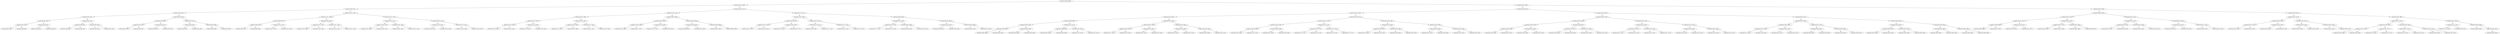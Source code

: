 digraph G{
260389816 [label="Node{data=[4958, 4958]}"]
260389816 -> 988053327
988053327 [label="Node{data=[1348, 1348]}"]
988053327 -> 951810282
951810282 [label="Node{data=[961, 961]}"]
951810282 -> 292255799
292255799 [label="Node{data=[945, 945]}"]
292255799 -> 924174681
924174681 [label="Node{data=[937, 937]}"]
924174681 -> 781371123
781371123 [label="Node{data=[933, 933]}"]
781371123 -> 1292736483
1292736483 [label="Node{data=[878, 878]}"]
1292736483 -> 124642485
124642485 [label="Node{data=[867, 867]}"]
1292736483 -> 506182144
506182144 [label="Node{data=[906, 906]}"]
781371123 -> 641090152
641090152 [label="Node{data=[935, 935]}"]
641090152 -> 119892930
119892930 [label="Node{data=[934, 934]}"]
641090152 -> 1862627295
1862627295 [label="Node{data=[936, 936]}"]
924174681 -> 750592901
750592901 [label="Node{data=[941, 941]}"]
750592901 -> 948699512
948699512 [label="Node{data=[939, 939]}"]
948699512 -> 349898448
349898448 [label="Node{data=[938, 938]}"]
948699512 -> 1357178883
1357178883 [label="Node{data=[940, 940]}"]
750592901 -> 360728721
360728721 [label="Node{data=[943, 943]}"]
360728721 -> 1298078872
1298078872 [label="Node{data=[942, 942]}"]
360728721 -> 25063013
25063013 [label="Node{data=[944, 944]}"]
292255799 -> 1991064249
1991064249 [label="Node{data=[953, 953]}"]
1991064249 -> 1644048445
1644048445 [label="Node{data=[949, 949]}"]
1644048445 -> 1416645446
1416645446 [label="Node{data=[947, 947]}"]
1416645446 -> 646912747
646912747 [label="Node{data=[946, 946]}"]
1416645446 -> 971543665
971543665 [label="Node{data=[948, 948]}"]
1644048445 -> 696726697
696726697 [label="Node{data=[951, 951]}"]
696726697 -> 2147180708
2147180708 [label="Node{data=[950, 950]}"]
696726697 -> 570258930
570258930 [label="Node{data=[952, 952]}"]
1991064249 -> 1556817568
1556817568 [label="Node{data=[957, 957]}"]
1556817568 -> 1291416556
1291416556 [label="Node{data=[955, 955]}"]
1291416556 -> 1755563159
1755563159 [label="Node{data=[954, 954]}"]
1291416556 -> 574320276
574320276 [label="Node{data=[956, 956]}"]
1556817568 -> 666939989
666939989 [label="Node{data=[959, 959]}"]
666939989 -> 539083602
539083602 [label="Node{data=[958, 958]}"]
666939989 -> 1448094909
1448094909 [label="Node{data=[960, 960]}"]
951810282 -> 803645229
803645229 [label="Node{data=[1193, 1193]}"]
803645229 -> 227998366
227998366 [label="Node{data=[1185, 1185]}"]
227998366 -> 587432749
587432749 [label="Node{data=[996, 996]}"]
587432749 -> 1960932916
1960932916 [label="Node{data=[963, 963]}"]
1960932916 -> 1856272458
1856272458 [label="Node{data=[962, 962]}"]
1960932916 -> 1423719690
1423719690 [label="Node{data=[965, 965]}"]
587432749 -> 1811531351
1811531351 [label="Node{data=[1037, 1037]}"]
1811531351 -> 341200330
341200330 [label="Node{data=[1007, 1007]}"]
1811531351 -> 1501368610
1501368610 [label="Node{data=[1184, 1184]}"]
227998366 -> 1828475754
1828475754 [label="Node{data=[1189, 1189]}"]
1828475754 -> 1234365404
1234365404 [label="Node{data=[1187, 1187]}"]
1234365404 -> 1871501113
1871501113 [label="Node{data=[1186, 1186]}"]
1234365404 -> 1581858795
1581858795 [label="Node{data=[1188, 1188]}"]
1828475754 -> 1352679499
1352679499 [label="Node{data=[1191, 1191]}"]
1352679499 -> 238194056
238194056 [label="Node{data=[1190, 1190]}"]
1352679499 -> 126789224
126789224 [label="Node{data=[1192, 1192]}"]
803645229 -> 279930645
279930645 [label="Node{data=[1201, 1201]}"]
279930645 -> 1113579347
1113579347 [label="Node{data=[1197, 1197]}"]
1113579347 -> 1486570589
1486570589 [label="Node{data=[1195, 1195]}"]
1486570589 -> 718537920
718537920 [label="Node{data=[1194, 1194]}"]
1486570589 -> 1093163328
1093163328 [label="Node{data=[1196, 1196]}"]
1113579347 -> 2100409201
2100409201 [label="Node{data=[1199, 1199]}"]
2100409201 -> 2139797798
2139797798 [label="Node{data=[1198, 1198]}"]
2100409201 -> 1978814483
1978814483 [label="Node{data=[1200, 1200]}"]
279930645 -> 1981015476
1981015476 [label="Node{data=[1205, 1205]}"]
1981015476 -> 113867324
113867324 [label="Node{data=[1203, 1203]}"]
113867324 -> 740339786
740339786 [label="Node{data=[1202, 1202]}"]
113867324 -> 1270161173
1270161173 [label="Node{data=[1204, 1204]}"]
1981015476 -> 576875922
576875922 [label="Node{data=[1207, 1207]}"]
576875922 -> 1865939832
1865939832 [label="Node{data=[1206, 1206]}"]
576875922 -> 1178379316
1178379316 [label="Node{data=[1208, 1208]}"]
988053327 -> 630347345
630347345 [label="Node{data=[3700, 3700]}"]
630347345 -> 338538892
338538892 [label="Node{data=[1554, 1554]}"]
338538892 -> 1150379082
1150379082 [label="Node{data=[1546, 1546]}"]
1150379082 -> 1731163624
1731163624 [label="Node{data=[1542, 1542]}"]
1731163624 -> 1345886082
1345886082 [label="Node{data=[1540, 1540]}"]
1345886082 -> 702610904
702610904 [label="Node{data=[1539, 1539]}"]
1345886082 -> 1721528218
1721528218 [label="Node{data=[1541, 1541]}"]
1731163624 -> 2055263892
2055263892 [label="Node{data=[1544, 1544]}"]
2055263892 -> 1846594241
1846594241 [label="Node{data=[1543, 1543]}"]
2055263892 -> 1085334758
1085334758 [label="Node{data=[1545, 1545]}"]
1150379082 -> 1171633109
1171633109 [label="Node{data=[1550, 1550]}"]
1171633109 -> 958261645
958261645 [label="Node{data=[1548, 1548]}"]
958261645 -> 1362324141
1362324141 [label="Node{data=[1547, 1547]}"]
958261645 -> 375595961
375595961 [label="Node{data=[1549, 1549]}"]
1171633109 -> 2118148539
2118148539 [label="Node{data=[1552, 1552]}"]
2118148539 -> 684174975
684174975 [label="Node{data=[1551, 1551]}"]
2118148539 -> 1651232712
1651232712 [label="Node{data=[1553, 1553]}"]
338538892 -> 1838827223
1838827223 [label="Node{data=[3685, 3685]}"]
1838827223 -> 271236966
271236966 [label="Node{data=[1558, 1558]}"]
271236966 -> 93015882
93015882 [label="Node{data=[1556, 1556]}"]
93015882 -> 958580156
958580156 [label="Node{data=[1555, 1555]}"]
93015882 -> 103911601
103911601 [label="Node{data=[1557, 1557]}"]
271236966 -> 1126555294
1126555294 [label="Node{data=[1629, 1629]}"]
1126555294 -> 470497455
470497455 [label="Node{data=[1574, 1574]}"]
1126555294 -> 858456503
858456503 [label="Node{data=[3661, 3661]}"]
1838827223 -> 966114171
966114171 [label="Node{data=[3696, 3696]}"]
966114171 -> 1411994617
1411994617 [label="Node{data=[3694, 3694]}"]
1411994617 -> 287491987
287491987 [label="Node{data=[3693, 3693]}"]
1411994617 -> 2062506681
2062506681 [label="Node{data=[3695, 3695]}"]
966114171 -> 1857382652
1857382652 [label="Node{data=[3698, 3698]}"]
1857382652 -> 1889359944
1889359944 [label="Node{data=[3697, 3697]}"]
1857382652 -> 2005145495
2005145495 [label="Node{data=[3699, 3699]}"]
630347345 -> 2000597324
2000597324 [label="Node{data=[3716, 3716]}"]
2000597324 -> 847893983
847893983 [label="Node{data=[3708, 3708]}"]
847893983 -> 676103390
676103390 [label="Node{data=[3704, 3704]}"]
676103390 -> 2133006063
2133006063 [label="Node{data=[3702, 3702]}"]
2133006063 -> 2106948758
2106948758 [label="Node{data=[3701, 3701]}"]
2133006063 -> 21920214
21920214 [label="Node{data=[3703, 3703]}"]
676103390 -> 1298691925
1298691925 [label="Node{data=[3706, 3706]}"]
1298691925 -> 714839161
714839161 [label="Node{data=[3705, 3705]}"]
1298691925 -> 2084322416
2084322416 [label="Node{data=[3707, 3707]}"]
847893983 -> 240024296
240024296 [label="Node{data=[3712, 3712]}"]
240024296 -> 1205931
1205931 [label="Node{data=[3710, 3710]}"]
1205931 -> 1985741452
1985741452 [label="Node{data=[3709, 3709]}"]
1205931 -> 1797156747
1797156747 [label="Node{data=[3711, 3711]}"]
240024296 -> 377147706
377147706 [label="Node{data=[3714, 3714]}"]
377147706 -> 97438304
97438304 [label="Node{data=[3713, 3713]}"]
377147706 -> 319877175
319877175 [label="Node{data=[3715, 3715]}"]
2000597324 -> 191539177
191539177 [label="Node{data=[4950, 4950]}"]
191539177 -> 1264145599
1264145599 [label="Node{data=[3756, 3756]}"]
1264145599 -> 943135358
943135358 [label="Node{data=[3718, 3718]}"]
943135358 -> 741524487
741524487 [label="Node{data=[3717, 3717]}"]
943135358 -> 1916365703
1916365703 [label="Node{data=[3719, 3719]}"]
1264145599 -> 1942234579
1942234579 [label="Node{data=[4885, 4885]}"]
1942234579 -> 1939879231
1939879231 [label="Node{data=[4618, 4618]}"]
1942234579 -> 1233704368
1233704368 [label="Node{data=[4917, 4917]}"]
191539177 -> 1893001813
1893001813 [label="Node{data=[4954, 4954]}"]
1893001813 -> 585937697
585937697 [label="Node{data=[4952, 4952]}"]
585937697 -> 1352098702
1352098702 [label="Node{data=[4951, 4951]}"]
585937697 -> 1606224249
1606224249 [label="Node{data=[4953, 4953]}"]
1893001813 -> 149739161
149739161 [label="Node{data=[4956, 4956]}"]
149739161 -> 1331566878
1331566878 [label="Node{data=[4955, 4955]}"]
149739161 -> 616470632
616470632 [label="Node{data=[4957, 4957]}"]
260389816 -> 327138119
327138119 [label="Node{data=[5667, 5667]}"]
327138119 -> 2101997487
2101997487 [label="Node{data=[5294, 5294]}"]
2101997487 -> 1122013169
1122013169 [label="Node{data=[5032, 5032]}"]
1122013169 -> 315437597
315437597 [label="Node{data=[5016, 5016]}"]
315437597 -> 2080769664
2080769664 [label="Node{data=[4966, 4966]}"]
2080769664 -> 1317059128
1317059128 [label="Node{data=[4962, 4962]}"]
1317059128 -> 148450078
148450078 [label="Node{data=[4960, 4960]}"]
148450078 -> 1937751490
1937751490 [label="Node{data=[4959, 4959]}"]
148450078 -> 1065453355
1065453355 [label="Node{data=[4961, 4961]}"]
1317059128 -> 1956363161
1956363161 [label="Node{data=[4964, 4964]}"]
1956363161 -> 895221711
895221711 [label="Node{data=[4963, 4963]}"]
1956363161 -> 994366731
994366731 [label="Node{data=[4965, 4965]}"]
2080769664 -> 139441559
139441559 [label="Node{data=[5012, 5012]}"]
139441559 -> 555847796
555847796 [label="Node{data=[4968, 4968]}"]
555847796 -> 1273931288
1273931288 [label="Node{data=[4967, 4967]}"]
555847796 -> 1444929251
1444929251 [label="Node{data=[4990, 4990]}"]
139441559 -> 587803322
587803322 [label="Node{data=[5014, 5014]}"]
587803322 -> 235322527
235322527 [label="Node{data=[5013, 5013]}"]
587803322 -> 811996449
811996449 [label="Node{data=[5015, 5015]}"]
315437597 -> 413547784
413547784 [label="Node{data=[5024, 5024]}"]
413547784 -> 1922078812
1922078812 [label="Node{data=[5020, 5020]}"]
1922078812 -> 1237922005
1237922005 [label="Node{data=[5018, 5018]}"]
1237922005 -> 1225194448
1225194448 [label="Node{data=[5017, 5017]}"]
1237922005 -> 1617023365
1617023365 [label="Node{data=[5019, 5019]}"]
1922078812 -> 382068653
382068653 [label="Node{data=[5022, 5022]}"]
382068653 -> 369766968
369766968 [label="Node{data=[5021, 5021]}"]
382068653 -> 1747747666
1747747666 [label="Node{data=[5023, 5023]}"]
413547784 -> 103782955
103782955 [label="Node{data=[5028, 5028]}"]
103782955 -> 1072627148
1072627148 [label="Node{data=[5026, 5026]}"]
1072627148 -> 2024965115
2024965115 [label="Node{data=[5025, 5025]}"]
1072627148 -> 1955113388
1955113388 [label="Node{data=[5027, 5027]}"]
103782955 -> 244095956
244095956 [label="Node{data=[5030, 5030]}"]
244095956 -> 1178867540
1178867540 [label="Node{data=[5029, 5029]}"]
244095956 -> 705030460
705030460 [label="Node{data=[5031, 5031]}"]
1122013169 -> 468840473
468840473 [label="Node{data=[5278, 5278]}"]
468840473 -> 1900645000
1900645000 [label="Node{data=[5270, 5270]}"]
1900645000 -> 399625538
399625538 [label="Node{data=[5266, 5266]}"]
399625538 -> 303598221
303598221 [label="Node{data=[5038, 5038]}"]
303598221 -> 108909039
108909039 [label="Node{data=[5033, 5033]}"]
303598221 -> 995956322
995956322 [label="Node{data=[5212, 5212]}"]
399625538 -> 578774934
578774934 [label="Node{data=[5268, 5268]}"]
578774934 -> 1952828854
1952828854 [label="Node{data=[5267, 5267]}"]
578774934 -> 486512764
486512764 [label="Node{data=[5269, 5269]}"]
1900645000 -> 1329755015
1329755015 [label="Node{data=[5274, 5274]}"]
1329755015 -> 383315502
383315502 [label="Node{data=[5272, 5272]}"]
383315502 -> 1284147518
1284147518 [label="Node{data=[5271, 5271]}"]
383315502 -> 743888043
743888043 [label="Node{data=[5273, 5273]}"]
1329755015 -> 1892959469
1892959469 [label="Node{data=[5276, 5276]}"]
1892959469 -> 556563783
556563783 [label="Node{data=[5275, 5275]}"]
1892959469 -> 964150053
964150053 [label="Node{data=[5277, 5277]}"]
468840473 -> 589212460
589212460 [label="Node{data=[5286, 5286]}"]
589212460 -> 1899982990
1899982990 [label="Node{data=[5282, 5282]}"]
1899982990 -> 867954091
867954091 [label="Node{data=[5280, 5280]}"]
867954091 -> 886210066
886210066 [label="Node{data=[5279, 5279]}"]
867954091 -> 1648616559
1648616559 [label="Node{data=[5281, 5281]}"]
1899982990 -> 1760711593
1760711593 [label="Node{data=[5284, 5284]}"]
1760711593 -> 71843241
71843241 [label="Node{data=[5283, 5283]}"]
1760711593 -> 592310748
592310748 [label="Node{data=[5285, 5285]}"]
589212460 -> 1582303558
1582303558 [label="Node{data=[5290, 5290]}"]
1582303558 -> 616920638
616920638 [label="Node{data=[5288, 5288]}"]
616920638 -> 1629860474
1629860474 [label="Node{data=[5287, 5287]}"]
616920638 -> 766147731
766147731 [label="Node{data=[5289, 5289]}"]
1582303558 -> 1936607833
1936607833 [label="Node{data=[5292, 5292]}"]
1936607833 -> 2090186380
2090186380 [label="Node{data=[5291, 5291]}"]
1936607833 -> 821001478
821001478 [label="Node{data=[5293, 5293]}"]
2101997487 -> 1314902380
1314902380 [label="Node{data=[5426, 5426]}"]
1314902380 -> 1331852924
1331852924 [label="Node{data=[5343, 5343]}"]
1331852924 -> 504535242
504535242 [label="Node{data=[5335, 5335]}"]
504535242 -> 1432273219
1432273219 [label="Node{data=[5298, 5298]}"]
1432273219 -> 1706737205
1706737205 [label="Node{data=[5296, 5296]}"]
1706737205 -> 968353128
968353128 [label="Node{data=[5295, 5295]}"]
1706737205 -> 862584412
862584412 [label="Node{data=[5297, 5297]}"]
1432273219 -> 270431659
270431659 [label="Node{data=[5300, 5300]}"]
270431659 -> 543500939
543500939 [label="Node{data=[5299, 5299]}"]
270431659 -> 645863242
645863242 [label="Node{data=[5301, 5301]}"]
504535242 -> 1519945415
1519945415 [label="Node{data=[5339, 5339]}"]
1519945415 -> 969409298
969409298 [label="Node{data=[5337, 5337]}"]
969409298 -> 821053394
821053394 [label="Node{data=[5336, 5336]}"]
969409298 -> 1852556225
1852556225 [label="Node{data=[5338, 5338]}"]
1519945415 -> 1893457525
1893457525 [label="Node{data=[5341, 5341]}"]
1893457525 -> 158503919
158503919 [label="Node{data=[5340, 5340]}"]
1893457525 -> 990809028
990809028 [label="Node{data=[5342, 5342]}"]
1331852924 -> 189473455
189473455 [label="Node{data=[5418, 5418]}"]
189473455 -> 634219973
634219973 [label="Node{data=[5414, 5414]}"]
634219973 -> 951938936
951938936 [label="Node{data=[5412, 5412]}"]
951938936 -> 1998750464
1998750464 [label="Node{data=[5411, 5411]}"]
951938936 -> 632195345
632195345 [label="Node{data=[5413, 5413]}"]
634219973 -> 1799584548
1799584548 [label="Node{data=[5416, 5416]}"]
1799584548 -> 953552795
953552795 [label="Node{data=[5415, 5415]}"]
1799584548 -> 1536139522
1536139522 [label="Node{data=[5417, 5417]}"]
189473455 -> 179854691
179854691 [label="Node{data=[5422, 5422]}"]
179854691 -> 2060623179
2060623179 [label="Node{data=[5420, 5420]}"]
2060623179 -> 1920008029
1920008029 [label="Node{data=[5419, 5419]}"]
2060623179 -> 1414649760
1414649760 [label="Node{data=[5421, 5421]}"]
179854691 -> 483052300
483052300 [label="Node{data=[5424, 5424]}"]
483052300 -> 1922835739
1922835739 [label="Node{data=[5423, 5423]}"]
483052300 -> 123971074
123971074 [label="Node{data=[5425, 5425]}"]
1314902380 -> 1565887897
1565887897 [label="Node{data=[5651, 5651]}"]
1565887897 -> 386776980
386776980 [label="Node{data=[5434, 5434]}"]
386776980 -> 78308499
78308499 [label="Node{data=[5430, 5430]}"]
78308499 -> 509809074
509809074 [label="Node{data=[5428, 5428]}"]
509809074 -> 1873505954
1873505954 [label="Node{data=[5427, 5427]}"]
509809074 -> 362847708
362847708 [label="Node{data=[5429, 5429]}"]
78308499 -> 1191013767
1191013767 [label="Node{data=[5432, 5432]}"]
1191013767 -> 1075124843
1075124843 [label="Node{data=[5431, 5431]}"]
1191013767 -> 1954521781
1954521781 [label="Node{data=[5433, 5433]}"]
386776980 -> 1696636827
1696636827 [label="Node{data=[5572, 5572]}"]
1696636827 -> 1218205677
1218205677 [label="Node{data=[5528, 5528]}"]
1218205677 -> 540203735
540203735 [label="Node{data=[5490, 5490]}"]
1218205677 -> 701611630
701611630 [label="Node{data=[5559, 5559]}"]
1696636827 -> 1215049864
1215049864 [label="Node{data=[5649, 5649]}"]
1215049864 -> 1659188567
1659188567 [label="Node{data=[5604, 5604]}"]
1215049864 -> 1421328318
1421328318 [label="Node{data=[5650, 5650]}"]
1565887897 -> 1890666888
1890666888 [label="Node{data=[5659, 5659]}"]
1890666888 -> 1508953958
1508953958 [label="Node{data=[5655, 5655]}"]
1508953958 -> 317982338
317982338 [label="Node{data=[5653, 5653]}"]
317982338 -> 2077688109
2077688109 [label="Node{data=[5652, 5652]}"]
317982338 -> 22084310
22084310 [label="Node{data=[5654, 5654]}"]
1508953958 -> 1577356901
1577356901 [label="Node{data=[5657, 5657]}"]
1577356901 -> 1819689777
1819689777 [label="Node{data=[5656, 5656]}"]
1577356901 -> 795605499
795605499 [label="Node{data=[5658, 5658]}"]
1890666888 -> 694886538
694886538 [label="Node{data=[5663, 5663]}"]
694886538 -> 1407644772
1407644772 [label="Node{data=[5661, 5661]}"]
1407644772 -> 223824610
223824610 [label="Node{data=[5660, 5660]}"]
1407644772 -> 2097401490
2097401490 [label="Node{data=[5662, 5662]}"]
694886538 -> 219991752
219991752 [label="Node{data=[5665, 5665]}"]
219991752 -> 1774014171
1774014171 [label="Node{data=[5664, 5664]}"]
219991752 -> 1577720148
1577720148 [label="Node{data=[5666, 5666]}"]
327138119 -> 1033775961
1033775961 [label="Node{data=[6149, 6149]}"]
1033775961 -> 1453312172
1453312172 [label="Node{data=[5683, 5683]}"]
1453312172 -> 1440194354
1440194354 [label="Node{data=[5675, 5675]}"]
1440194354 -> 1536818277
1536818277 [label="Node{data=[5671, 5671]}"]
1536818277 -> 395432108
395432108 [label="Node{data=[5669, 5669]}"]
395432108 -> 1071886426
1071886426 [label="Node{data=[5668, 5668]}"]
395432108 -> 1453627035
1453627035 [label="Node{data=[5670, 5670]}"]
1536818277 -> 1112158974
1112158974 [label="Node{data=[5673, 5673]}"]
1112158974 -> 1531416235
1531416235 [label="Node{data=[5672, 5672]}"]
1112158974 -> 2030343417
2030343417 [label="Node{data=[5674, 5674]}"]
1440194354 -> 191288588
191288588 [label="Node{data=[5679, 5679]}"]
191288588 -> 405330780
405330780 [label="Node{data=[5677, 5677]}"]
405330780 -> 2147302436
2147302436 [label="Node{data=[5676, 5676]}"]
405330780 -> 579067006
579067006 [label="Node{data=[5678, 5678]}"]
191288588 -> 535864215
535864215 [label="Node{data=[5681, 5681]}"]
535864215 -> 1096579342
1096579342 [label="Node{data=[5680, 5680]}"]
535864215 -> 1465278749
1465278749 [label="Node{data=[5682, 5682]}"]
1453312172 -> 1795831717
1795831717 [label="Node{data=[6141, 6141]}"]
1795831717 -> 1912397128
1912397128 [label="Node{data=[6137, 6137]}"]
1912397128 -> 1397382768
1397382768 [label="Node{data=[6135, 6135]}"]
1397382768 -> 930124685
930124685 [label="Node{data=[5742, 5742]}"]
1397382768 -> 226307545
226307545 [label="Node{data=[6136, 6136]}"]
1912397128 -> 444376995
444376995 [label="Node{data=[6139, 6139]}"]
444376995 -> 457491266
457491266 [label="Node{data=[6138, 6138]}"]
444376995 -> 681297756
681297756 [label="Node{data=[6140, 6140]}"]
1795831717 -> 1282155635
1282155635 [label="Node{data=[6145, 6145]}"]
1282155635 -> 869454818
869454818 [label="Node{data=[6143, 6143]}"]
869454818 -> 238110729
238110729 [label="Node{data=[6142, 6142]}"]
869454818 -> 2028392372
2028392372 [label="Node{data=[6144, 6144]}"]
1282155635 -> 1434727271
1434727271 [label="Node{data=[6147, 6147]}"]
1434727271 -> 1894561782
1894561782 [label="Node{data=[6146, 6146]}"]
1434727271 -> 1947846882
1947846882 [label="Node{data=[6148, 6148]}"]
1033775961 -> 986456762
986456762 [label="Node{data=[6165, 6165]}"]
986456762 -> 1319575951
1319575951 [label="Node{data=[6157, 6157]}"]
1319575951 -> 1541500074
1541500074 [label="Node{data=[6153, 6153]}"]
1541500074 -> 1636168172
1636168172 [label="Node{data=[6151, 6151]}"]
1636168172 -> 981976724
981976724 [label="Node{data=[6150, 6150]}"]
1636168172 -> 1306211090
1306211090 [label="Node{data=[6152, 6152]}"]
1541500074 -> 495948351
495948351 [label="Node{data=[6155, 6155]}"]
495948351 -> 1397426931
1397426931 [label="Node{data=[6154, 6154]}"]
495948351 -> 1476183400
1476183400 [label="Node{data=[6156, 6156]}"]
1319575951 -> 1135296294
1135296294 [label="Node{data=[6161, 6161]}"]
1135296294 -> 584340230
584340230 [label="Node{data=[6159, 6159]}"]
584340230 -> 692308285
692308285 [label="Node{data=[6158, 6158]}"]
584340230 -> 413507320
413507320 [label="Node{data=[6160, 6160]}"]
1135296294 -> 40747205
40747205 [label="Node{data=[6163, 6163]}"]
40747205 -> 35782637
35782637 [label="Node{data=[6162, 6162]}"]
40747205 -> 891077813
891077813 [label="Node{data=[6164, 6164]}"]
986456762 -> 24829616
24829616 [label="Node{data=[7688, 7688]}"]
24829616 -> 1845317042
1845317042 [label="Node{data=[6173, 6173]}"]
1845317042 -> 1622018423
1622018423 [label="Node{data=[6169, 6169]}"]
1622018423 -> 868499643
868499643 [label="Node{data=[6167, 6167]}"]
868499643 -> 1679591213
1679591213 [label="Node{data=[6166, 6166]}"]
868499643 -> 1661720257
1661720257 [label="Node{data=[6168, 6168]}"]
1622018423 -> 1937673830
1937673830 [label="Node{data=[6171, 6171]}"]
1937673830 -> 1647233322
1647233322 [label="Node{data=[6170, 6170]}"]
1937673830 -> 1644892077
1644892077 [label="Node{data=[6172, 6172]}"]
1845317042 -> 1602969843
1602969843 [label="Node{data=[6250, 6250]}"]
1602969843 -> 1484904666
1484904666 [label="Node{data=[6175, 6175]}"]
1484904666 -> 1290939769
1290939769 [label="Node{data=[6174, 6174]}"]
1484904666 -> 1992176941
1992176941 [label="Node{data=[6212, 6212]}"]
1602969843 -> 1916162033
1916162033 [label="Node{data=[7516, 7516]}"]
1916162033 -> 606539365
606539365 [label="Node{data=[6343, 6343]}"]
1916162033 -> 2036561533
2036561533 [label="Node{data=[7687, 7687]}"]
24829616 -> 2129863457
2129863457 [label="Node{data=[8317, 8317]}"]
2129863457 -> 1048224457
1048224457 [label="Node{data=[7741, 7741]}"]
1048224457 -> 573753157
573753157 [label="Node{data=[7726, 7726]}"]
1048224457 -> 1073782240
1073782240 [label="Node{data=[8223, 8223]}"]
2129863457 -> 655185130
655185130 [label="Node{data=[8399, 8399]}"]
655185130 -> 1275774504
1275774504 [label="Node{data=[8386, 8386]}"]
655185130 -> 2016819203
2016819203 [label="Node{data=[8641, 8641]}"]
2016819203 -> 1016943992
1016943992 [label="Node{data=[8655, 8655]}"]
}